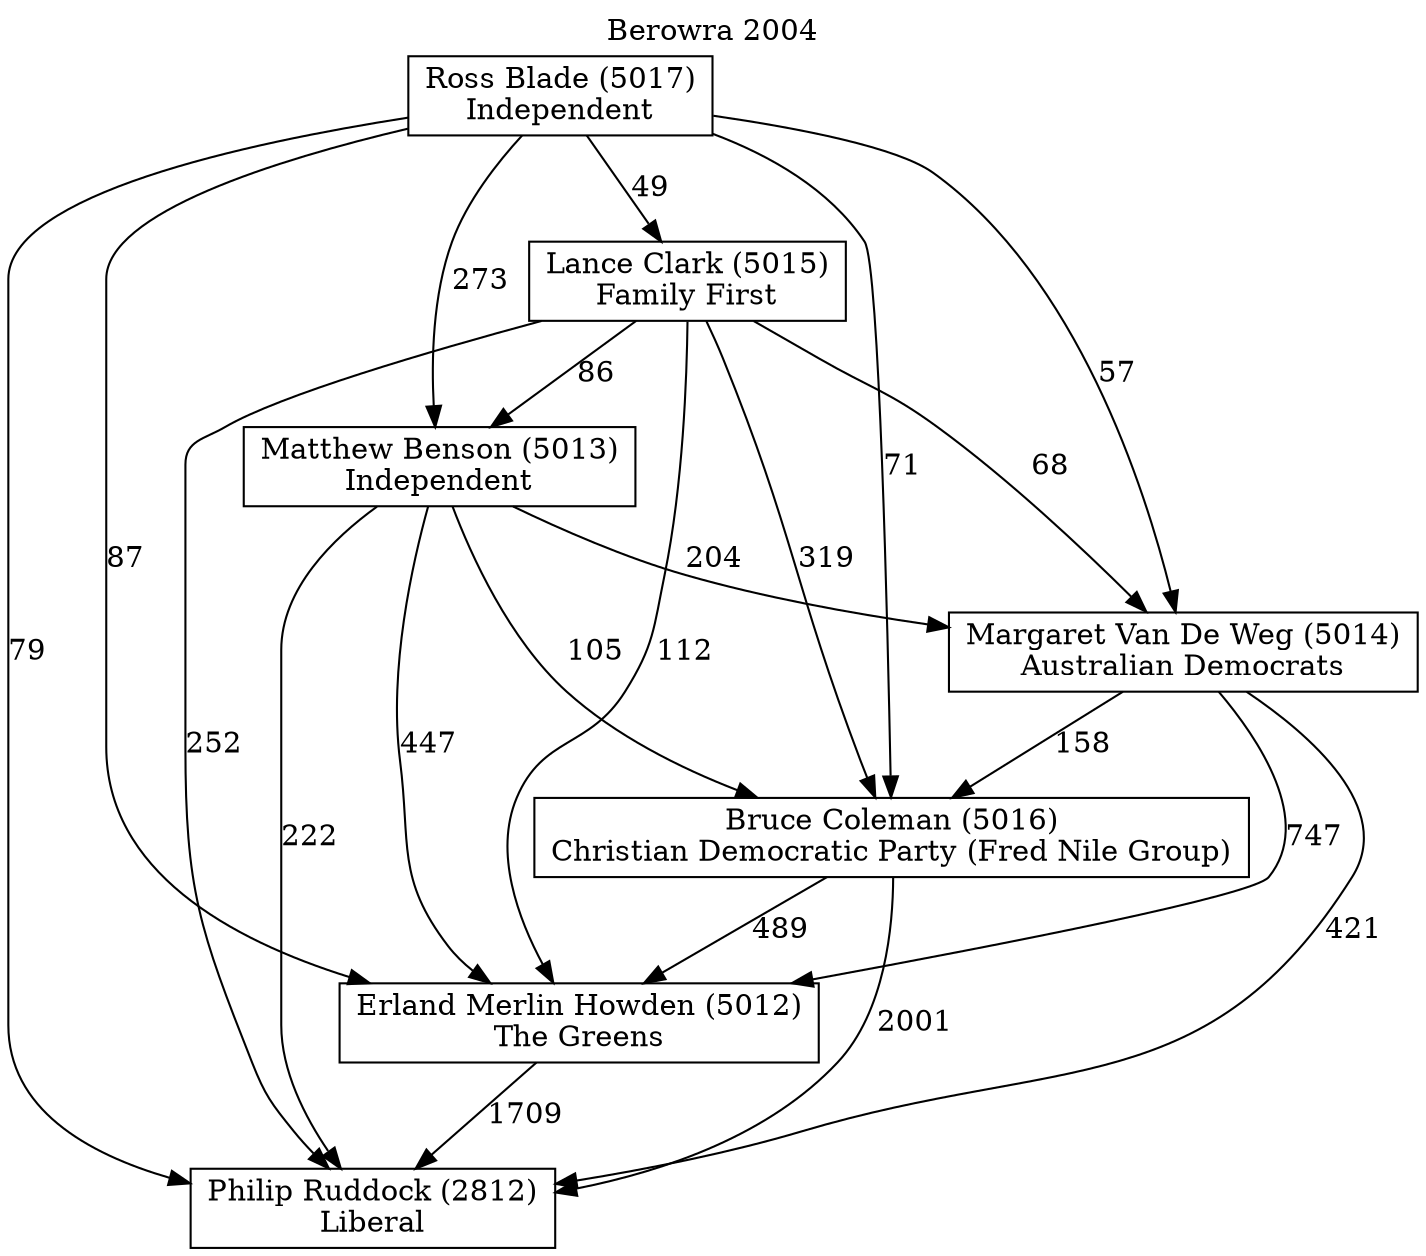 // House preference flow
digraph "Philip Ruddock (2812)_Berowra_2004" {
	graph [label="Berowra 2004" labelloc=t mclimit=10]
	node [shape=box]
	"Philip Ruddock (2812)" [label="Philip Ruddock (2812)
Liberal"]
	"Erland Merlin Howden (5012)" [label="Erland Merlin Howden (5012)
The Greens"]
	"Bruce Coleman (5016)" [label="Bruce Coleman (5016)
Christian Democratic Party (Fred Nile Group)"]
	"Margaret Van De Weg (5014)" [label="Margaret Van De Weg (5014)
Australian Democrats"]
	"Matthew Benson (5013)" [label="Matthew Benson (5013)
Independent"]
	"Lance Clark (5015)" [label="Lance Clark (5015)
Family First"]
	"Ross Blade (5017)" [label="Ross Blade (5017)
Independent"]
	"Erland Merlin Howden (5012)" -> "Philip Ruddock (2812)" [label=1709]
	"Bruce Coleman (5016)" -> "Erland Merlin Howden (5012)" [label=489]
	"Margaret Van De Weg (5014)" -> "Bruce Coleman (5016)" [label=158]
	"Matthew Benson (5013)" -> "Margaret Van De Weg (5014)" [label=204]
	"Lance Clark (5015)" -> "Matthew Benson (5013)" [label=86]
	"Ross Blade (5017)" -> "Lance Clark (5015)" [label=49]
	"Bruce Coleman (5016)" -> "Philip Ruddock (2812)" [label=2001]
	"Margaret Van De Weg (5014)" -> "Philip Ruddock (2812)" [label=421]
	"Matthew Benson (5013)" -> "Philip Ruddock (2812)" [label=222]
	"Lance Clark (5015)" -> "Philip Ruddock (2812)" [label=252]
	"Ross Blade (5017)" -> "Philip Ruddock (2812)" [label=79]
	"Ross Blade (5017)" -> "Matthew Benson (5013)" [label=273]
	"Lance Clark (5015)" -> "Margaret Van De Weg (5014)" [label=68]
	"Ross Blade (5017)" -> "Margaret Van De Weg (5014)" [label=57]
	"Matthew Benson (5013)" -> "Bruce Coleman (5016)" [label=105]
	"Lance Clark (5015)" -> "Bruce Coleman (5016)" [label=319]
	"Ross Blade (5017)" -> "Bruce Coleman (5016)" [label=71]
	"Margaret Van De Weg (5014)" -> "Erland Merlin Howden (5012)" [label=747]
	"Matthew Benson (5013)" -> "Erland Merlin Howden (5012)" [label=447]
	"Lance Clark (5015)" -> "Erland Merlin Howden (5012)" [label=112]
	"Ross Blade (5017)" -> "Erland Merlin Howden (5012)" [label=87]
}
